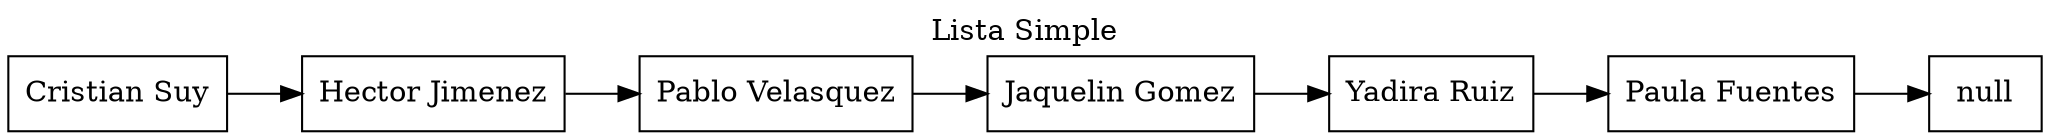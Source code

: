 digraph G {
label="Lista Simple"
labelloc = t
rankdir=LR;
node[shape="box"];
nodo_0 [label="Cristian Suy"];
nodo_1 [label="Hector Jimenez"];
nodo_2 [label="Pablo Velasquez"];
nodo_3 [label="Jaquelin Gomez"];
nodo_4 [label="Yadira Ruiz"];
nodo_5 [label="Paula Fuentes"];
nodo_0 -> nodo_1 -> nodo_2 -> nodo_3 -> nodo_4 -> nodo_5 -> null;
}